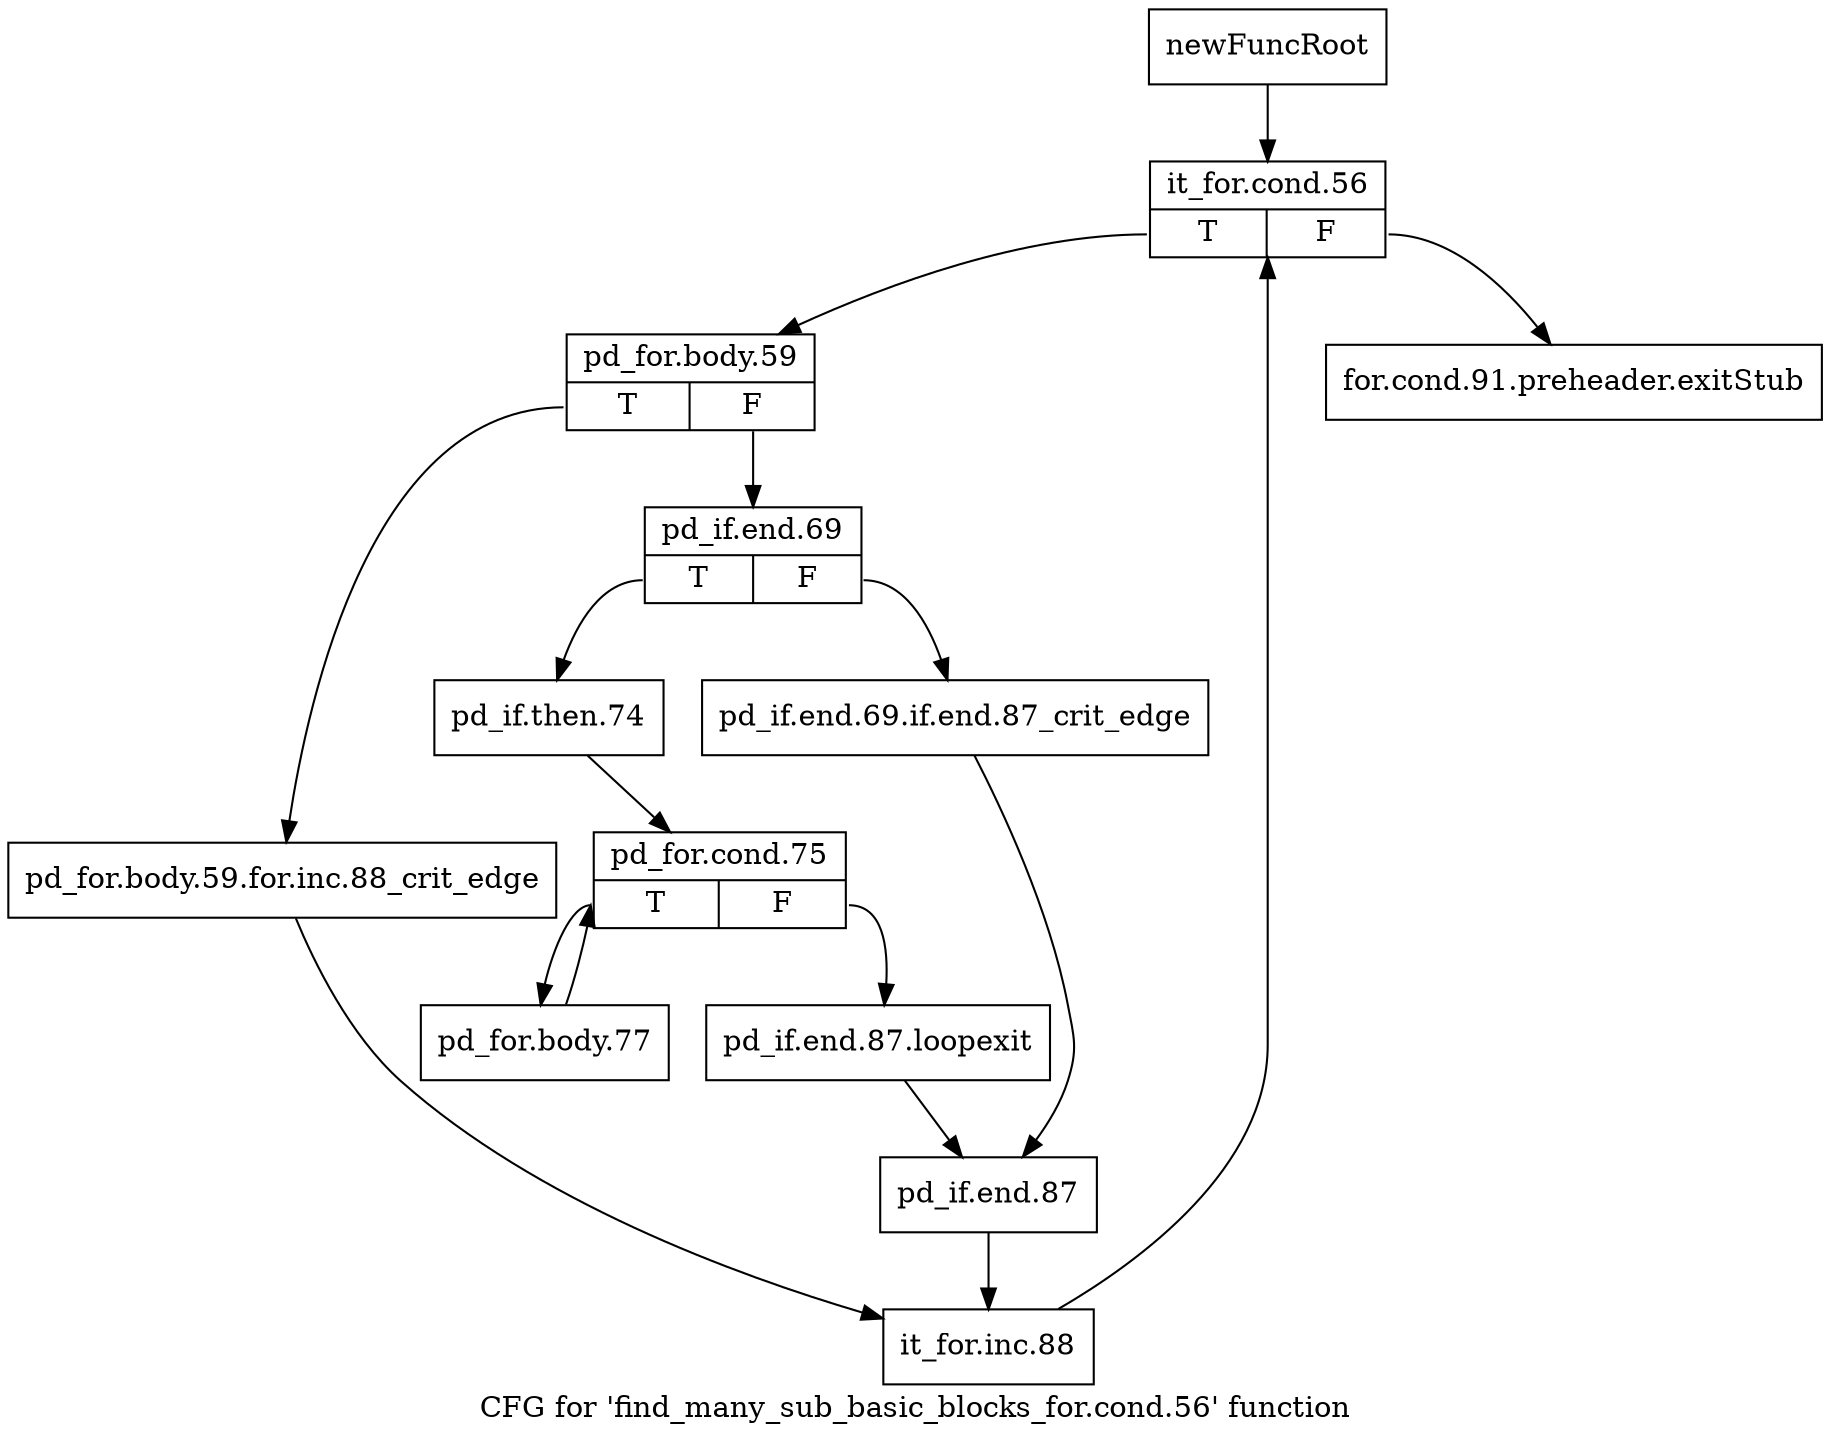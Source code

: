 digraph "CFG for 'find_many_sub_basic_blocks_for.cond.56' function" {
	label="CFG for 'find_many_sub_basic_blocks_for.cond.56' function";

	Node0x7b1aba0 [shape=record,label="{newFuncRoot}"];
	Node0x7b1aba0 -> Node0x7b1ac40;
	Node0x7b1abf0 [shape=record,label="{for.cond.91.preheader.exitStub}"];
	Node0x7b1ac40 [shape=record,label="{it_for.cond.56|{<s0>T|<s1>F}}"];
	Node0x7b1ac40:s0 -> Node0x7b1ac90;
	Node0x7b1ac40:s1 -> Node0x7b1abf0;
	Node0x7b1ac90 [shape=record,label="{pd_for.body.59|{<s0>T|<s1>F}}"];
	Node0x7b1ac90:s0 -> Node0x7b1af10;
	Node0x7b1ac90:s1 -> Node0x7b1ace0;
	Node0x7b1ace0 [shape=record,label="{pd_if.end.69|{<s0>T|<s1>F}}"];
	Node0x7b1ace0:s0 -> Node0x7b1ad80;
	Node0x7b1ace0:s1 -> Node0x7b1ad30;
	Node0x7b1ad30 [shape=record,label="{pd_if.end.69.if.end.87_crit_edge}"];
	Node0x7b1ad30 -> Node0x7b1ae70;
	Node0x7b1ad80 [shape=record,label="{pd_if.then.74}"];
	Node0x7b1ad80 -> Node0x7b1add0;
	Node0x7b1add0 [shape=record,label="{pd_for.cond.75|{<s0>T|<s1>F}}"];
	Node0x7b1add0:s0 -> Node0x7b1aec0;
	Node0x7b1add0:s1 -> Node0x7b1ae20;
	Node0x7b1ae20 [shape=record,label="{pd_if.end.87.loopexit}"];
	Node0x7b1ae20 -> Node0x7b1ae70;
	Node0x7b1ae70 [shape=record,label="{pd_if.end.87}"];
	Node0x7b1ae70 -> Node0x7b1af60;
	Node0x7b1aec0 [shape=record,label="{pd_for.body.77}"];
	Node0x7b1aec0 -> Node0x7b1add0;
	Node0x7b1af10 [shape=record,label="{pd_for.body.59.for.inc.88_crit_edge}"];
	Node0x7b1af10 -> Node0x7b1af60;
	Node0x7b1af60 [shape=record,label="{it_for.inc.88}"];
	Node0x7b1af60 -> Node0x7b1ac40;
}
